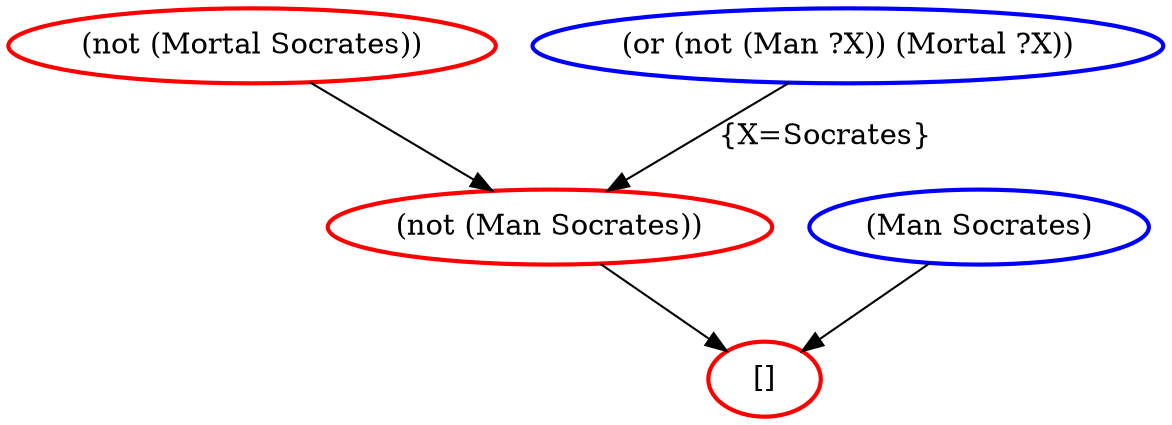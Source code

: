 digraph Output {
638 [label="(not (Mortal Socrates))",color=red,penwidth = 2.0];
629 [label="(or (not (Man ?X)) (Mortal ?X))",color=blue,penwidth = 2.0];
650 [label="(not (Man Socrates))",color=red,penwidth = 2.0];
629->650[label="{X=Socrates}"]
638->650

625 [label="(Man Socrates)",color=blue,penwidth = 2.0];
0 [label="[]",color=red,penwidth = 2.0];
625->0
650->0


}